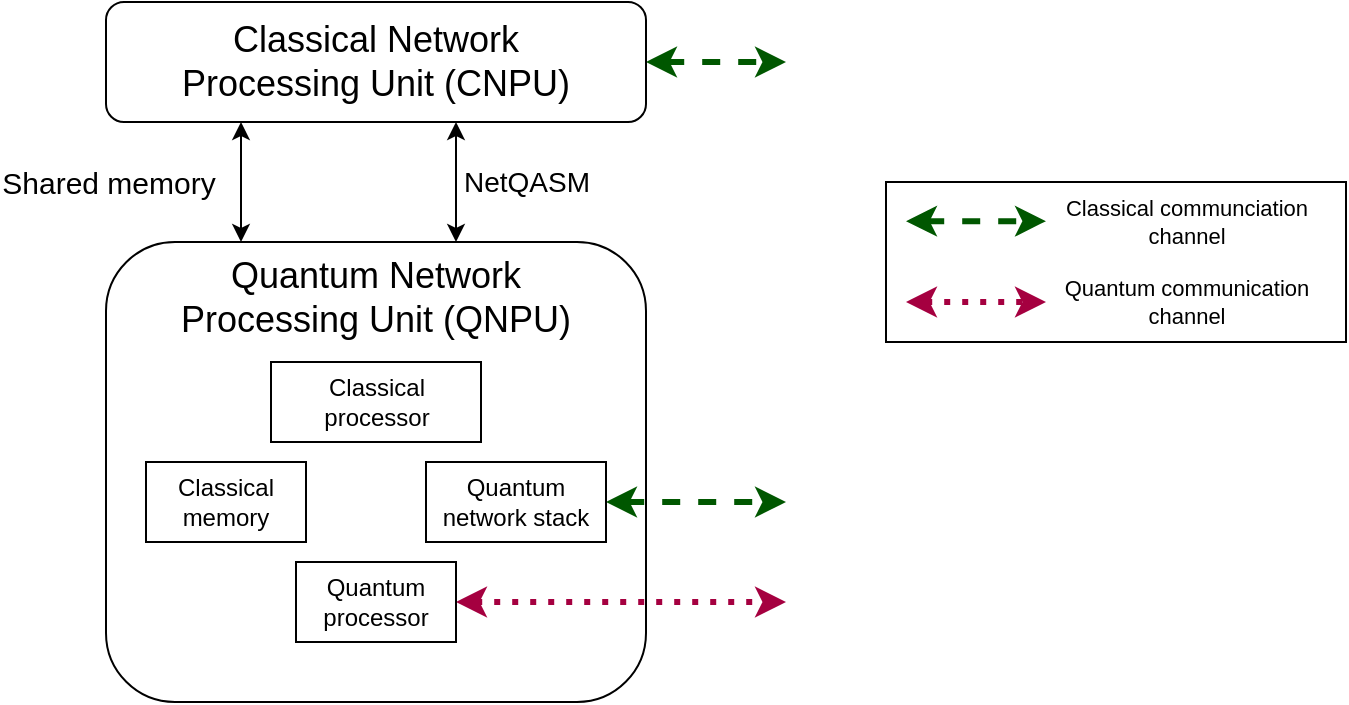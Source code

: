 <mxfile version="24.8.3">
    <diagram id="N9yBZ6DVG18FfWYZrw34" name="Page-1">
        <mxGraphModel dx="1538" dy="561" grid="1" gridSize="10" guides="1" tooltips="1" connect="1" arrows="1" fold="1" page="1" pageScale="1" pageWidth="850" pageHeight="1100" background="#FFFFFF" math="0" shadow="0">
            <root>
                <mxCell id="0"/>
                <mxCell id="1" parent="0"/>
                <mxCell id="53" value="" style="rounded=0;whiteSpace=wrap;html=1;fillColor=none;" parent="1" vertex="1">
                    <mxGeometry x="530" y="170" width="230" height="80" as="geometry"/>
                </mxCell>
                <mxCell id="54" value="Shared memory" style="edgeStyle=orthogonalEdgeStyle;rounded=0;orthogonalLoop=1;jettySize=auto;html=1;exitX=0.25;exitY=0;exitDx=0;exitDy=0;entryX=0.25;entryY=1;entryDx=0;entryDy=0;fontSize=15;startArrow=classic;startFill=1;" parent="1" source="34" target="45" edge="1">
                    <mxGeometry y="68" relative="1" as="geometry">
                        <mxPoint x="1" as="offset"/>
                    </mxGeometry>
                </mxCell>
                <mxCell id="34" value="Quantum Network&lt;div&gt;Processing Unit (QNPU)&lt;/div&gt;" style="rounded=1;whiteSpace=wrap;html=1;horizontal=1;verticalAlign=top;fontSize=18;" parent="1" vertex="1">
                    <mxGeometry x="140" y="200" width="270" height="230" as="geometry"/>
                </mxCell>
                <mxCell id="35" value="Classical&lt;br&gt;processor" style="rounded=0;whiteSpace=wrap;html=1;" parent="1" vertex="1">
                    <mxGeometry x="222.5" y="260" width="105" height="40" as="geometry"/>
                </mxCell>
                <mxCell id="36" value="Classical&lt;br&gt;memory" style="rounded=0;whiteSpace=wrap;html=1;" parent="1" vertex="1">
                    <mxGeometry x="160" y="310" width="80" height="40" as="geometry"/>
                </mxCell>
                <mxCell id="48" style="edgeStyle=orthogonalEdgeStyle;rounded=0;orthogonalLoop=1;jettySize=auto;html=1;exitX=1;exitY=0.5;exitDx=0;exitDy=0;dashed=1;strokeWidth=3;fillColor=#008a00;strokeColor=#005700;startArrow=classic;startFill=1;" parent="1" source="37" edge="1">
                    <mxGeometry relative="1" as="geometry">
                        <mxPoint x="480" y="330" as="targetPoint"/>
                    </mxGeometry>
                </mxCell>
                <mxCell id="37" value="Quantum&lt;br&gt;network stack" style="rounded=0;whiteSpace=wrap;html=1;" parent="1" vertex="1">
                    <mxGeometry x="300" y="310" width="90" height="40" as="geometry"/>
                </mxCell>
                <mxCell id="49" style="edgeStyle=orthogonalEdgeStyle;rounded=0;orthogonalLoop=1;jettySize=auto;html=1;exitX=1;exitY=0.5;exitDx=0;exitDy=0;dashed=1;strokeWidth=3;fillColor=#d80073;strokeColor=#A50040;startArrow=classic;startFill=1;dashPattern=1 2;" parent="1" source="38" edge="1">
                    <mxGeometry relative="1" as="geometry">
                        <mxPoint x="480" y="380" as="targetPoint"/>
                    </mxGeometry>
                </mxCell>
                <mxCell id="38" value="Quantum&lt;br&gt;processor" style="rounded=0;whiteSpace=wrap;html=1;" parent="1" vertex="1">
                    <mxGeometry x="235" y="360" width="80" height="40" as="geometry"/>
                </mxCell>
                <mxCell id="47" style="edgeStyle=none;rounded=0;orthogonalLoop=1;jettySize=auto;html=1;exitX=1;exitY=0.5;exitDx=0;exitDy=0;startArrow=classic;startFill=1;dashed=1;fillColor=#008a00;strokeWidth=3;strokeColor=#005700;" parent="1" source="45" edge="1">
                    <mxGeometry relative="1" as="geometry">
                        <mxPoint x="480" y="110" as="targetPoint"/>
                    </mxGeometry>
                </mxCell>
                <mxCell id="45" value="Classical Network&lt;div&gt;Processing Unit (CNPU)&lt;/div&gt;" style="rounded=1;whiteSpace=wrap;html=1;fontSize=18;" parent="1" vertex="1">
                    <mxGeometry x="140" y="80" width="270" height="60" as="geometry"/>
                </mxCell>
                <mxCell id="51" value="Classical communciation&lt;br&gt;channel" style="edgeStyle=none;rounded=0;orthogonalLoop=1;jettySize=auto;html=1;exitX=1;exitY=0.5;exitDx=0;exitDy=0;startArrow=classic;startFill=1;dashed=1;fillColor=#008a00;strokeWidth=3;strokeColor=#005700;" parent="1" edge="1">
                    <mxGeometry x="1" y="70" relative="1" as="geometry">
                        <mxPoint x="610" y="189.58" as="targetPoint"/>
                        <mxPoint x="540" y="189.58" as="sourcePoint"/>
                        <mxPoint x="70" y="70" as="offset"/>
                    </mxGeometry>
                </mxCell>
                <mxCell id="52" value="Quantum communication&lt;br&gt;channel" style="edgeStyle=none;rounded=0;orthogonalLoop=1;jettySize=auto;html=1;exitX=1;exitY=0.5;exitDx=0;exitDy=0;startArrow=classic;startFill=1;dashed=1;fillColor=#d80073;strokeWidth=3;strokeColor=#A50040;dashPattern=1 2;" parent="1" edge="1">
                    <mxGeometry x="1" y="70" relative="1" as="geometry">
                        <mxPoint x="610" y="230.0" as="targetPoint"/>
                        <mxPoint x="540" y="230.0" as="sourcePoint"/>
                        <mxPoint x="70" y="70" as="offset"/>
                    </mxGeometry>
                </mxCell>
                <mxCell id="55" value="NetQASM" style="edgeStyle=none;rounded=0;orthogonalLoop=1;jettySize=auto;html=1;exitX=0.5;exitY=1;exitDx=0;exitDy=0;entryX=0.5;entryY=0;entryDx=0;entryDy=0;startArrow=classic;startFill=1;fontSize=14;" parent="1" edge="1">
                    <mxGeometry y="35" relative="1" as="geometry">
                        <mxPoint as="offset"/>
                        <mxPoint x="315" y="140" as="sourcePoint"/>
                        <mxPoint x="315" y="200" as="targetPoint"/>
                    </mxGeometry>
                </mxCell>
            </root>
        </mxGraphModel>
    </diagram>
</mxfile>